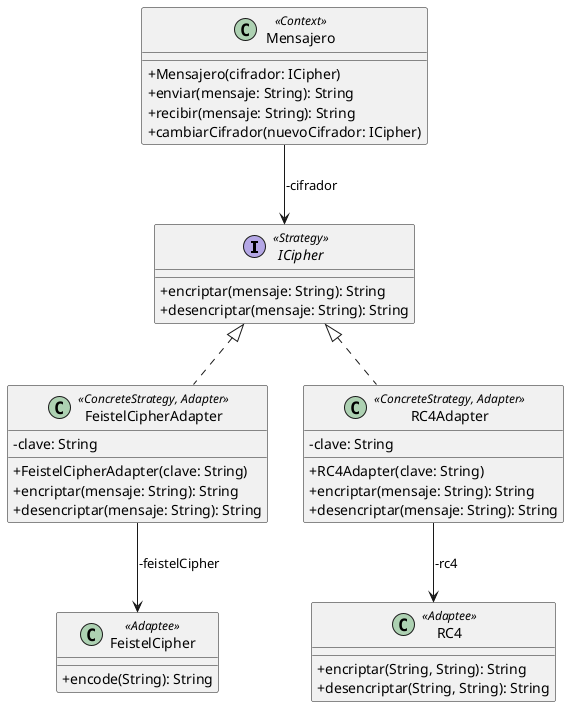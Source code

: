 @startuml

skinparam classAttributeIconSize 0

interface ICipher <<Strategy>> {
+encriptar(mensaje: String): String
+desencriptar(mensaje: String): String
}

class FeistelCipherAdapter <<ConcreteStrategy, Adapter>> {
-clave: String
+FeistelCipherAdapter(clave: String)
+encriptar(mensaje: String): String
+desencriptar(mensaje: String): String
}

class RC4Adapter <<ConcreteStrategy, Adapter>> {
-clave: String
+RC4Adapter(clave: String)
+encriptar(mensaje: String): String
+desencriptar(mensaje: String): String
}

class Mensajero <<Context>> {
+Mensajero(cifrador: ICipher)
+enviar(mensaje: String): String
+recibir(mensaje: String): String
+cambiarCifrador(nuevoCifrador: ICipher)
}

class FeistelCipher <<Adaptee>> {
+encode(String): String
}

class RC4 <<Adaptee>> {
+encriptar(String, String): String
+desencriptar(String, String): String
}

Mensajero --> ICipher : -cifrador
FeistelCipherAdapter --> FeistelCipher : -feistelCipher
RC4Adapter --> RC4 : -rc4

FeistelCipherAdapter .up.|> ICipher
RC4Adapter .up.|> ICipher

@enduml
